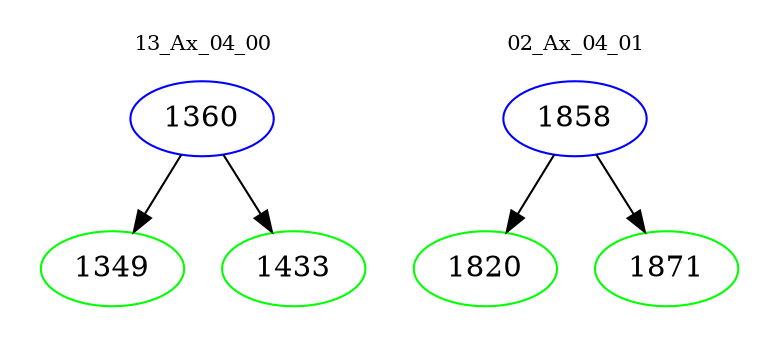 digraph{
subgraph cluster_0 {
color = white
label = "13_Ax_04_00";
fontsize=10;
T0_1360 [label="1360", color="blue"]
T0_1360 -> T0_1349 [color="black"]
T0_1349 [label="1349", color="green"]
T0_1360 -> T0_1433 [color="black"]
T0_1433 [label="1433", color="green"]
}
subgraph cluster_1 {
color = white
label = "02_Ax_04_01";
fontsize=10;
T1_1858 [label="1858", color="blue"]
T1_1858 -> T1_1820 [color="black"]
T1_1820 [label="1820", color="green"]
T1_1858 -> T1_1871 [color="black"]
T1_1871 [label="1871", color="green"]
}
}
